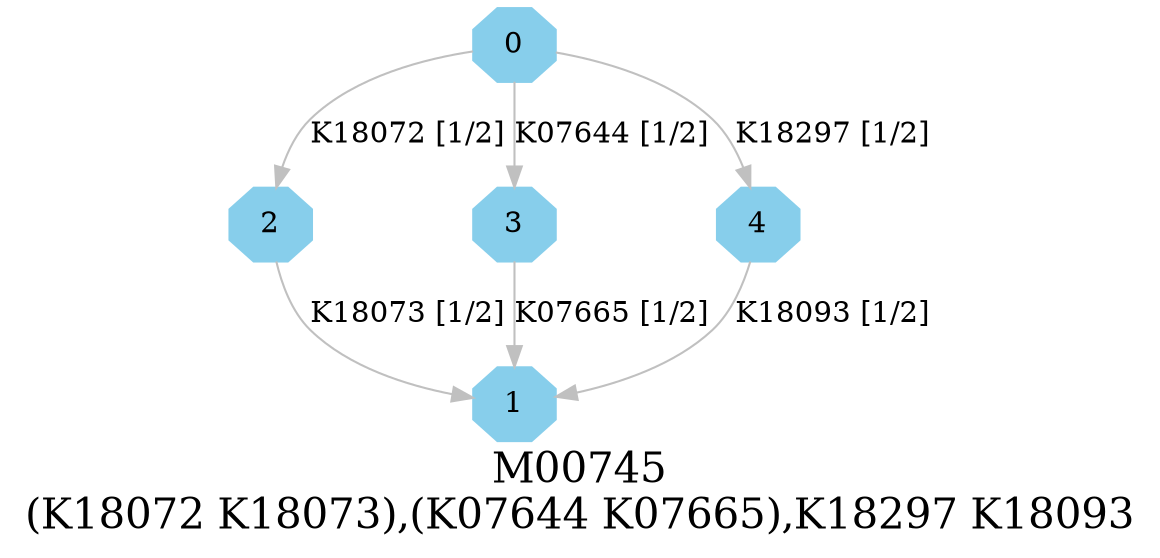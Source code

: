 digraph G {
graph [label="M00745
(K18072 K18073),(K07644 K07665),K18297 K18093",fontsize=20];
node [shape=box,style=filled];
edge [len=3,color=grey];
{node [width=.3,height=.3,shape=octagon,style=filled,color=skyblue] 0 1 2 3 4 }
0 -> 2 [label="K18072 [1/2]"];
0 -> 3 [label="K07644 [1/2]"];
0 -> 4 [label="K18297 [1/2]"];
2 -> 1 [label="K18073 [1/2]"];
3 -> 1 [label="K07665 [1/2]"];
4 -> 1 [label="K18093 [1/2]"];
}